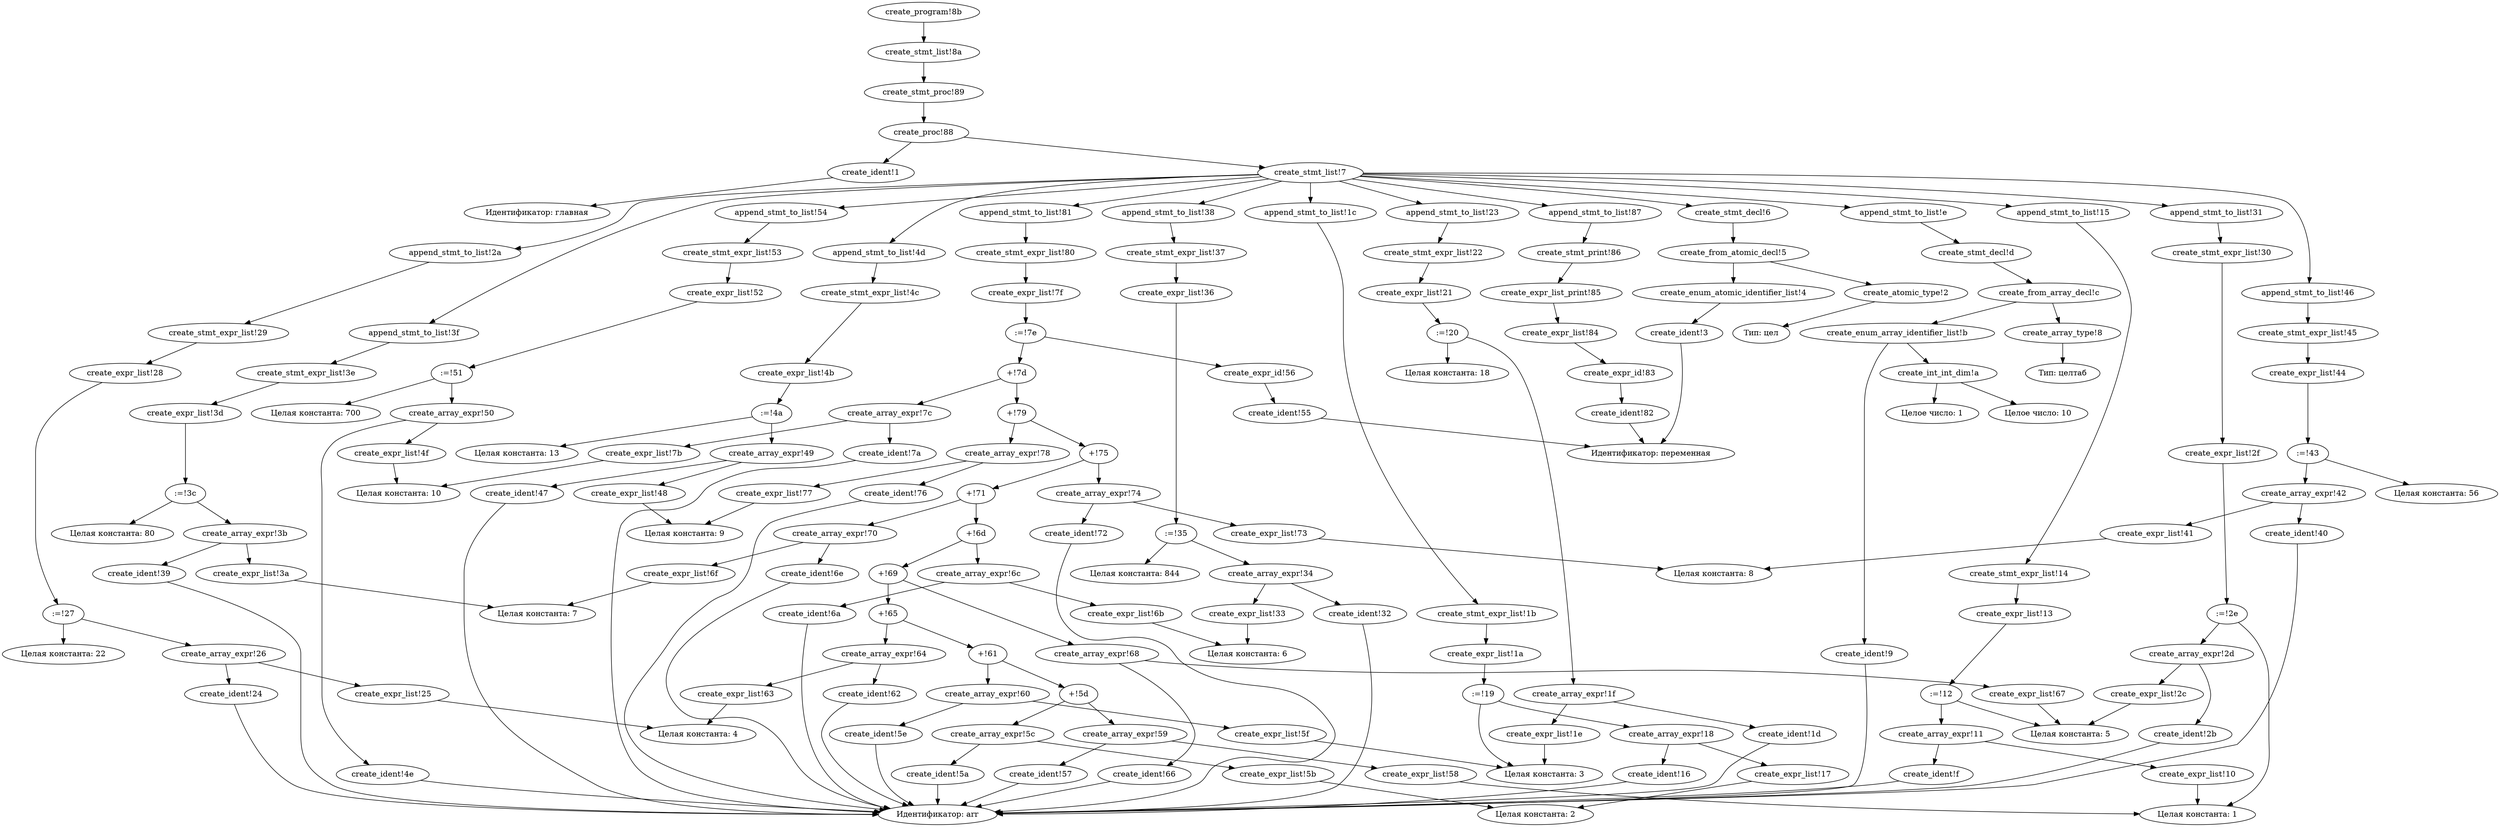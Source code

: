 digraph KumirTree {
"create_ident!1" -> "Идентификатор: главная";
"create_atomic_type!2" -> "Тип: цел";
"create_ident!3" -> "Идентификатор: переменная";
"create_enum_atomic_identifier_list!4" -> "create_ident!3";
"create_from_atomic_decl!5" -> "create_atomic_type!2";
"create_from_atomic_decl!5" -> "create_enum_atomic_identifier_list!4";
"create_stmt_decl!6" -> "create_from_atomic_decl!5";
"create_stmt_list!7" -> "create_stmt_decl!6";
"create_array_type!8" -> "Тип: целтаб";
"create_ident!9" -> "Идентификатор: arr";
"create_int_int_dim!a" -> "Целое число: 1";
"create_int_int_dim!a" -> "Целое число: 10";
"create_enum_array_identifier_list!b" -> "create_ident!9";
"create_enum_array_identifier_list!b" -> "create_int_int_dim!a";
"create_from_array_decl!c" -> "create_array_type!8";
"create_from_array_decl!c" -> "create_enum_array_identifier_list!b";
"create_stmt_decl!d" -> "create_from_array_decl!c";
"create_stmt_list!7" -> "append_stmt_to_list!e";
"append_stmt_to_list!e" -> "create_stmt_decl!d";
"create_ident!f" -> "Идентификатор: arr";
"create_expr_list!10" -> "Целая константа: 1";
"create_array_expr!11" -> "create_ident!f";
"create_array_expr!11" -> "create_expr_list!10";
":=!12" -> "create_array_expr!11";
":=!12" -> "Целая константа: 5";
"create_expr_list!13" -> ":=!12";
"create_stmt_expr_list!14" -> "create_expr_list!13";
"create_stmt_list!7" -> "append_stmt_to_list!15";
"append_stmt_to_list!15" -> "create_stmt_expr_list!14";
"create_ident!16" -> "Идентификатор: arr";
"create_expr_list!17" -> "Целая константа: 2";
"create_array_expr!18" -> "create_ident!16";
"create_array_expr!18" -> "create_expr_list!17";
":=!19" -> "create_array_expr!18";
":=!19" -> "Целая константа: 3";
"create_expr_list!1a" -> ":=!19";
"create_stmt_expr_list!1b" -> "create_expr_list!1a";
"create_stmt_list!7" -> "append_stmt_to_list!1c";
"append_stmt_to_list!1c" -> "create_stmt_expr_list!1b";
"create_ident!1d" -> "Идентификатор: arr";
"create_expr_list!1e" -> "Целая константа: 3";
"create_array_expr!1f" -> "create_ident!1d";
"create_array_expr!1f" -> "create_expr_list!1e";
":=!20" -> "create_array_expr!1f";
":=!20" -> "Целая константа: 18";
"create_expr_list!21" -> ":=!20";
"create_stmt_expr_list!22" -> "create_expr_list!21";
"create_stmt_list!7" -> "append_stmt_to_list!23";
"append_stmt_to_list!23" -> "create_stmt_expr_list!22";
"create_ident!24" -> "Идентификатор: arr";
"create_expr_list!25" -> "Целая константа: 4";
"create_array_expr!26" -> "create_ident!24";
"create_array_expr!26" -> "create_expr_list!25";
":=!27" -> "create_array_expr!26";
":=!27" -> "Целая константа: 22";
"create_expr_list!28" -> ":=!27";
"create_stmt_expr_list!29" -> "create_expr_list!28";
"create_stmt_list!7" -> "append_stmt_to_list!2a";
"append_stmt_to_list!2a" -> "create_stmt_expr_list!29";
"create_ident!2b" -> "Идентификатор: arr";
"create_expr_list!2c" -> "Целая константа: 5";
"create_array_expr!2d" -> "create_ident!2b";
"create_array_expr!2d" -> "create_expr_list!2c";
":=!2e" -> "create_array_expr!2d";
":=!2e" -> "Целая константа: 1";
"create_expr_list!2f" -> ":=!2e";
"create_stmt_expr_list!30" -> "create_expr_list!2f";
"create_stmt_list!7" -> "append_stmt_to_list!31";
"append_stmt_to_list!31" -> "create_stmt_expr_list!30";
"create_ident!32" -> "Идентификатор: arr";
"create_expr_list!33" -> "Целая константа: 6";
"create_array_expr!34" -> "create_ident!32";
"create_array_expr!34" -> "create_expr_list!33";
":=!35" -> "create_array_expr!34";
":=!35" -> "Целая константа: 844";
"create_expr_list!36" -> ":=!35";
"create_stmt_expr_list!37" -> "create_expr_list!36";
"create_stmt_list!7" -> "append_stmt_to_list!38";
"append_stmt_to_list!38" -> "create_stmt_expr_list!37";
"create_ident!39" -> "Идентификатор: arr";
"create_expr_list!3a" -> "Целая константа: 7";
"create_array_expr!3b" -> "create_ident!39";
"create_array_expr!3b" -> "create_expr_list!3a";
":=!3c" -> "create_array_expr!3b";
":=!3c" -> "Целая константа: 80";
"create_expr_list!3d" -> ":=!3c";
"create_stmt_expr_list!3e" -> "create_expr_list!3d";
"create_stmt_list!7" -> "append_stmt_to_list!3f";
"append_stmt_to_list!3f" -> "create_stmt_expr_list!3e";
"create_ident!40" -> "Идентификатор: arr";
"create_expr_list!41" -> "Целая константа: 8";
"create_array_expr!42" -> "create_ident!40";
"create_array_expr!42" -> "create_expr_list!41";
":=!43" -> "create_array_expr!42";
":=!43" -> "Целая константа: 56";
"create_expr_list!44" -> ":=!43";
"create_stmt_expr_list!45" -> "create_expr_list!44";
"create_stmt_list!7" -> "append_stmt_to_list!46";
"append_stmt_to_list!46" -> "create_stmt_expr_list!45";
"create_ident!47" -> "Идентификатор: arr";
"create_expr_list!48" -> "Целая константа: 9";
"create_array_expr!49" -> "create_ident!47";
"create_array_expr!49" -> "create_expr_list!48";
":=!4a" -> "create_array_expr!49";
":=!4a" -> "Целая константа: 13";
"create_expr_list!4b" -> ":=!4a";
"create_stmt_expr_list!4c" -> "create_expr_list!4b";
"create_stmt_list!7" -> "append_stmt_to_list!4d";
"append_stmt_to_list!4d" -> "create_stmt_expr_list!4c";
"create_ident!4e" -> "Идентификатор: arr";
"create_expr_list!4f" -> "Целая константа: 10";
"create_array_expr!50" -> "create_ident!4e";
"create_array_expr!50" -> "create_expr_list!4f";
":=!51" -> "create_array_expr!50";
":=!51" -> "Целая константа: 700";
"create_expr_list!52" -> ":=!51";
"create_stmt_expr_list!53" -> "create_expr_list!52";
"create_stmt_list!7" -> "append_stmt_to_list!54";
"append_stmt_to_list!54" -> "create_stmt_expr_list!53";
"create_ident!55" -> "Идентификатор: переменная";
"create_expr_id!56" -> "create_ident!55";
"create_ident!57" -> "Идентификатор: arr";
"create_expr_list!58" -> "Целая константа: 1";
"create_array_expr!59" -> "create_ident!57";
"create_array_expr!59" -> "create_expr_list!58";
"create_ident!5a" -> "Идентификатор: arr";
"create_expr_list!5b" -> "Целая константа: 2";
"create_array_expr!5c" -> "create_ident!5a";
"create_array_expr!5c" -> "create_expr_list!5b";
"+!5d" -> "create_array_expr!59";
"+!5d" -> "create_array_expr!5c";
"create_ident!5e" -> "Идентификатор: arr";
"create_expr_list!5f" -> "Целая константа: 3";
"create_array_expr!60" -> "create_ident!5e";
"create_array_expr!60" -> "create_expr_list!5f";
"+!61" -> "+!5d";
"+!61" -> "create_array_expr!60";
"create_ident!62" -> "Идентификатор: arr";
"create_expr_list!63" -> "Целая константа: 4";
"create_array_expr!64" -> "create_ident!62";
"create_array_expr!64" -> "create_expr_list!63";
"+!65" -> "+!61";
"+!65" -> "create_array_expr!64";
"create_ident!66" -> "Идентификатор: arr";
"create_expr_list!67" -> "Целая константа: 5";
"create_array_expr!68" -> "create_ident!66";
"create_array_expr!68" -> "create_expr_list!67";
"+!69" -> "+!65";
"+!69" -> "create_array_expr!68";
"create_ident!6a" -> "Идентификатор: arr";
"create_expr_list!6b" -> "Целая константа: 6";
"create_array_expr!6c" -> "create_ident!6a";
"create_array_expr!6c" -> "create_expr_list!6b";
"+!6d" -> "+!69";
"+!6d" -> "create_array_expr!6c";
"create_ident!6e" -> "Идентификатор: arr";
"create_expr_list!6f" -> "Целая константа: 7";
"create_array_expr!70" -> "create_ident!6e";
"create_array_expr!70" -> "create_expr_list!6f";
"+!71" -> "+!6d";
"+!71" -> "create_array_expr!70";
"create_ident!72" -> "Идентификатор: arr";
"create_expr_list!73" -> "Целая константа: 8";
"create_array_expr!74" -> "create_ident!72";
"create_array_expr!74" -> "create_expr_list!73";
"+!75" -> "+!71";
"+!75" -> "create_array_expr!74";
"create_ident!76" -> "Идентификатор: arr";
"create_expr_list!77" -> "Целая константа: 9";
"create_array_expr!78" -> "create_ident!76";
"create_array_expr!78" -> "create_expr_list!77";
"+!79" -> "+!75";
"+!79" -> "create_array_expr!78";
"create_ident!7a" -> "Идентификатор: arr";
"create_expr_list!7b" -> "Целая константа: 10";
"create_array_expr!7c" -> "create_ident!7a";
"create_array_expr!7c" -> "create_expr_list!7b";
"+!7d" -> "+!79";
"+!7d" -> "create_array_expr!7c";
":=!7e" -> "create_expr_id!56";
":=!7e" -> "+!7d";
"create_expr_list!7f" -> ":=!7e";
"create_stmt_expr_list!80" -> "create_expr_list!7f";
"create_stmt_list!7" -> "append_stmt_to_list!81";
"append_stmt_to_list!81" -> "create_stmt_expr_list!80";
"create_ident!82" -> "Идентификатор: переменная";
"create_expr_id!83" -> "create_ident!82";
"create_expr_list!84" -> "create_expr_id!83";
"create_expr_list_print!85" -> "create_expr_list!84";
"create_stmt_print!86" -> "create_expr_list_print!85";
"create_stmt_list!7" -> "append_stmt_to_list!87";
"append_stmt_to_list!87" -> "create_stmt_print!86";
"create_proc!88" -> "create_ident!1";
"create_proc!88" -> "create_stmt_list!7";
"create_stmt_proc!89" -> "create_proc!88";
"create_stmt_list!8a" -> "create_stmt_proc!89";
"create_program!8b" -> "create_stmt_list!8a";
 } 
